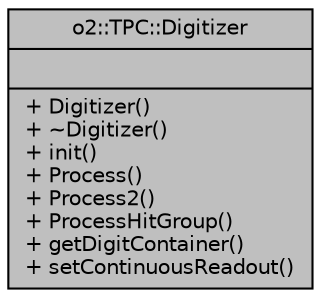 digraph "o2::TPC::Digitizer"
{
 // INTERACTIVE_SVG=YES
  bgcolor="transparent";
  edge [fontname="Helvetica",fontsize="10",labelfontname="Helvetica",labelfontsize="10"];
  node [fontname="Helvetica",fontsize="10",shape=record];
  Node1 [label="{o2::TPC::Digitizer\n||+ Digitizer()\l+ ~Digitizer()\l+ init()\l+ Process()\l+ Process2()\l+ ProcessHitGroup()\l+ getDigitContainer()\l+ setContinuousReadout()\l}",height=0.2,width=0.4,color="black", fillcolor="grey75", style="filled" fontcolor="black"];
}
